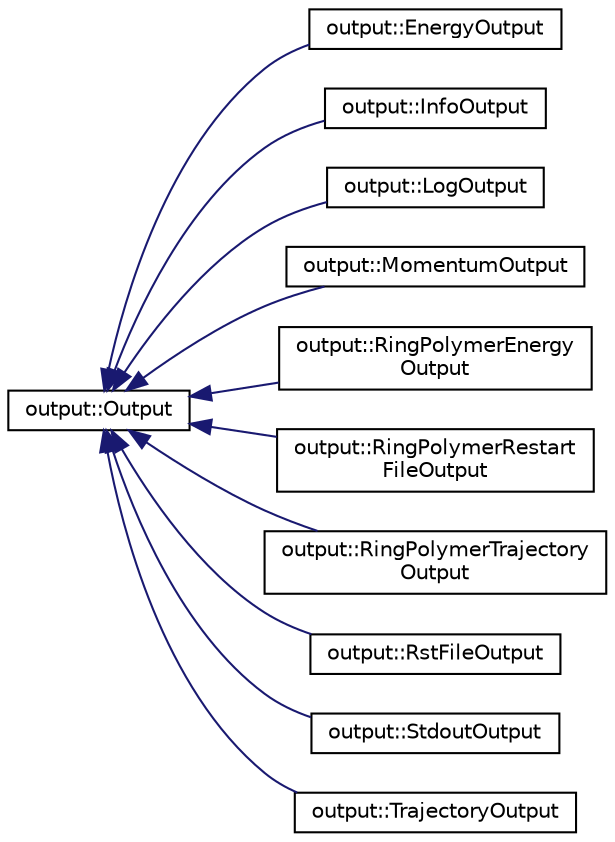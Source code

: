 digraph "Graphical Class Hierarchy"
{
 // LATEX_PDF_SIZE
  edge [fontname="Helvetica",fontsize="10",labelfontname="Helvetica",labelfontsize="10"];
  node [fontname="Helvetica",fontsize="10",shape=record];
  rankdir="LR";
  Node0 [label="output::Output",height=0.2,width=0.4,color="black", fillcolor="white", style="filled",URL="$classoutput_1_1Output.html",tooltip="Base class for output files."];
  Node0 -> Node1 [dir="back",color="midnightblue",fontsize="10",style="solid",fontname="Helvetica"];
  Node1 [label="output::EnergyOutput",height=0.2,width=0.4,color="black", fillcolor="white", style="filled",URL="$classoutput_1_1EnergyOutput.html",tooltip="Output file for energy, temperature and pressure."];
  Node0 -> Node2 [dir="back",color="midnightblue",fontsize="10",style="solid",fontname="Helvetica"];
  Node2 [label="output::InfoOutput",height=0.2,width=0.4,color="black", fillcolor="white", style="filled",URL="$classoutput_1_1InfoOutput.html",tooltip="Output file for info file."];
  Node0 -> Node3 [dir="back",color="midnightblue",fontsize="10",style="solid",fontname="Helvetica"];
  Node3 [label="output::LogOutput",height=0.2,width=0.4,color="black", fillcolor="white", style="filled",URL="$classoutput_1_1LogOutput.html",tooltip="Output file for log file."];
  Node0 -> Node4 [dir="back",color="midnightblue",fontsize="10",style="solid",fontname="Helvetica"];
  Node4 [label="output::MomentumOutput",height=0.2,width=0.4,color="black", fillcolor="white", style="filled",URL="$classoutput_1_1MomentumOutput.html",tooltip="Output file for momentum and angular momentum vectors."];
  Node0 -> Node5 [dir="back",color="midnightblue",fontsize="10",style="solid",fontname="Helvetica"];
  Node5 [label="output::RingPolymerEnergy\lOutput",height=0.2,width=0.4,color="black", fillcolor="white", style="filled",URL="$classoutput_1_1RingPolymerEnergyOutput.html",tooltip="Output file for spring energies."];
  Node0 -> Node6 [dir="back",color="midnightblue",fontsize="10",style="solid",fontname="Helvetica"];
  Node6 [label="output::RingPolymerRestart\lFileOutput",height=0.2,width=0.4,color="black", fillcolor="white", style="filled",URL="$classoutput_1_1RingPolymerRestartFileOutput.html",tooltip="Output file for restart file."];
  Node0 -> Node7 [dir="back",color="midnightblue",fontsize="10",style="solid",fontname="Helvetica"];
  Node7 [label="output::RingPolymerTrajectory\lOutput",height=0.2,width=0.4,color="black", fillcolor="white", style="filled",URL="$classoutput_1_1RingPolymerTrajectoryOutput.html",tooltip="Output for xyz, vel, force, charges files for all ring polymer beads."];
  Node0 -> Node8 [dir="back",color="midnightblue",fontsize="10",style="solid",fontname="Helvetica"];
  Node8 [label="output::RstFileOutput",height=0.2,width=0.4,color="black", fillcolor="white", style="filled",URL="$classoutput_1_1RstFileOutput.html",tooltip="Output file for restart file."];
  Node0 -> Node9 [dir="back",color="midnightblue",fontsize="10",style="solid",fontname="Helvetica"];
  Node9 [label="output::StdoutOutput",height=0.2,width=0.4,color="black", fillcolor="white", style="filled",URL="$classoutput_1_1StdoutOutput.html",tooltip="Output file for stdout."];
  Node0 -> Node10 [dir="back",color="midnightblue",fontsize="10",style="solid",fontname="Helvetica"];
  Node10 [label="output::TrajectoryOutput",height=0.2,width=0.4,color="black", fillcolor="white", style="filled",URL="$classoutput_1_1TrajectoryOutput.html",tooltip="Output for xyz, vel, force, charges files."];
}
